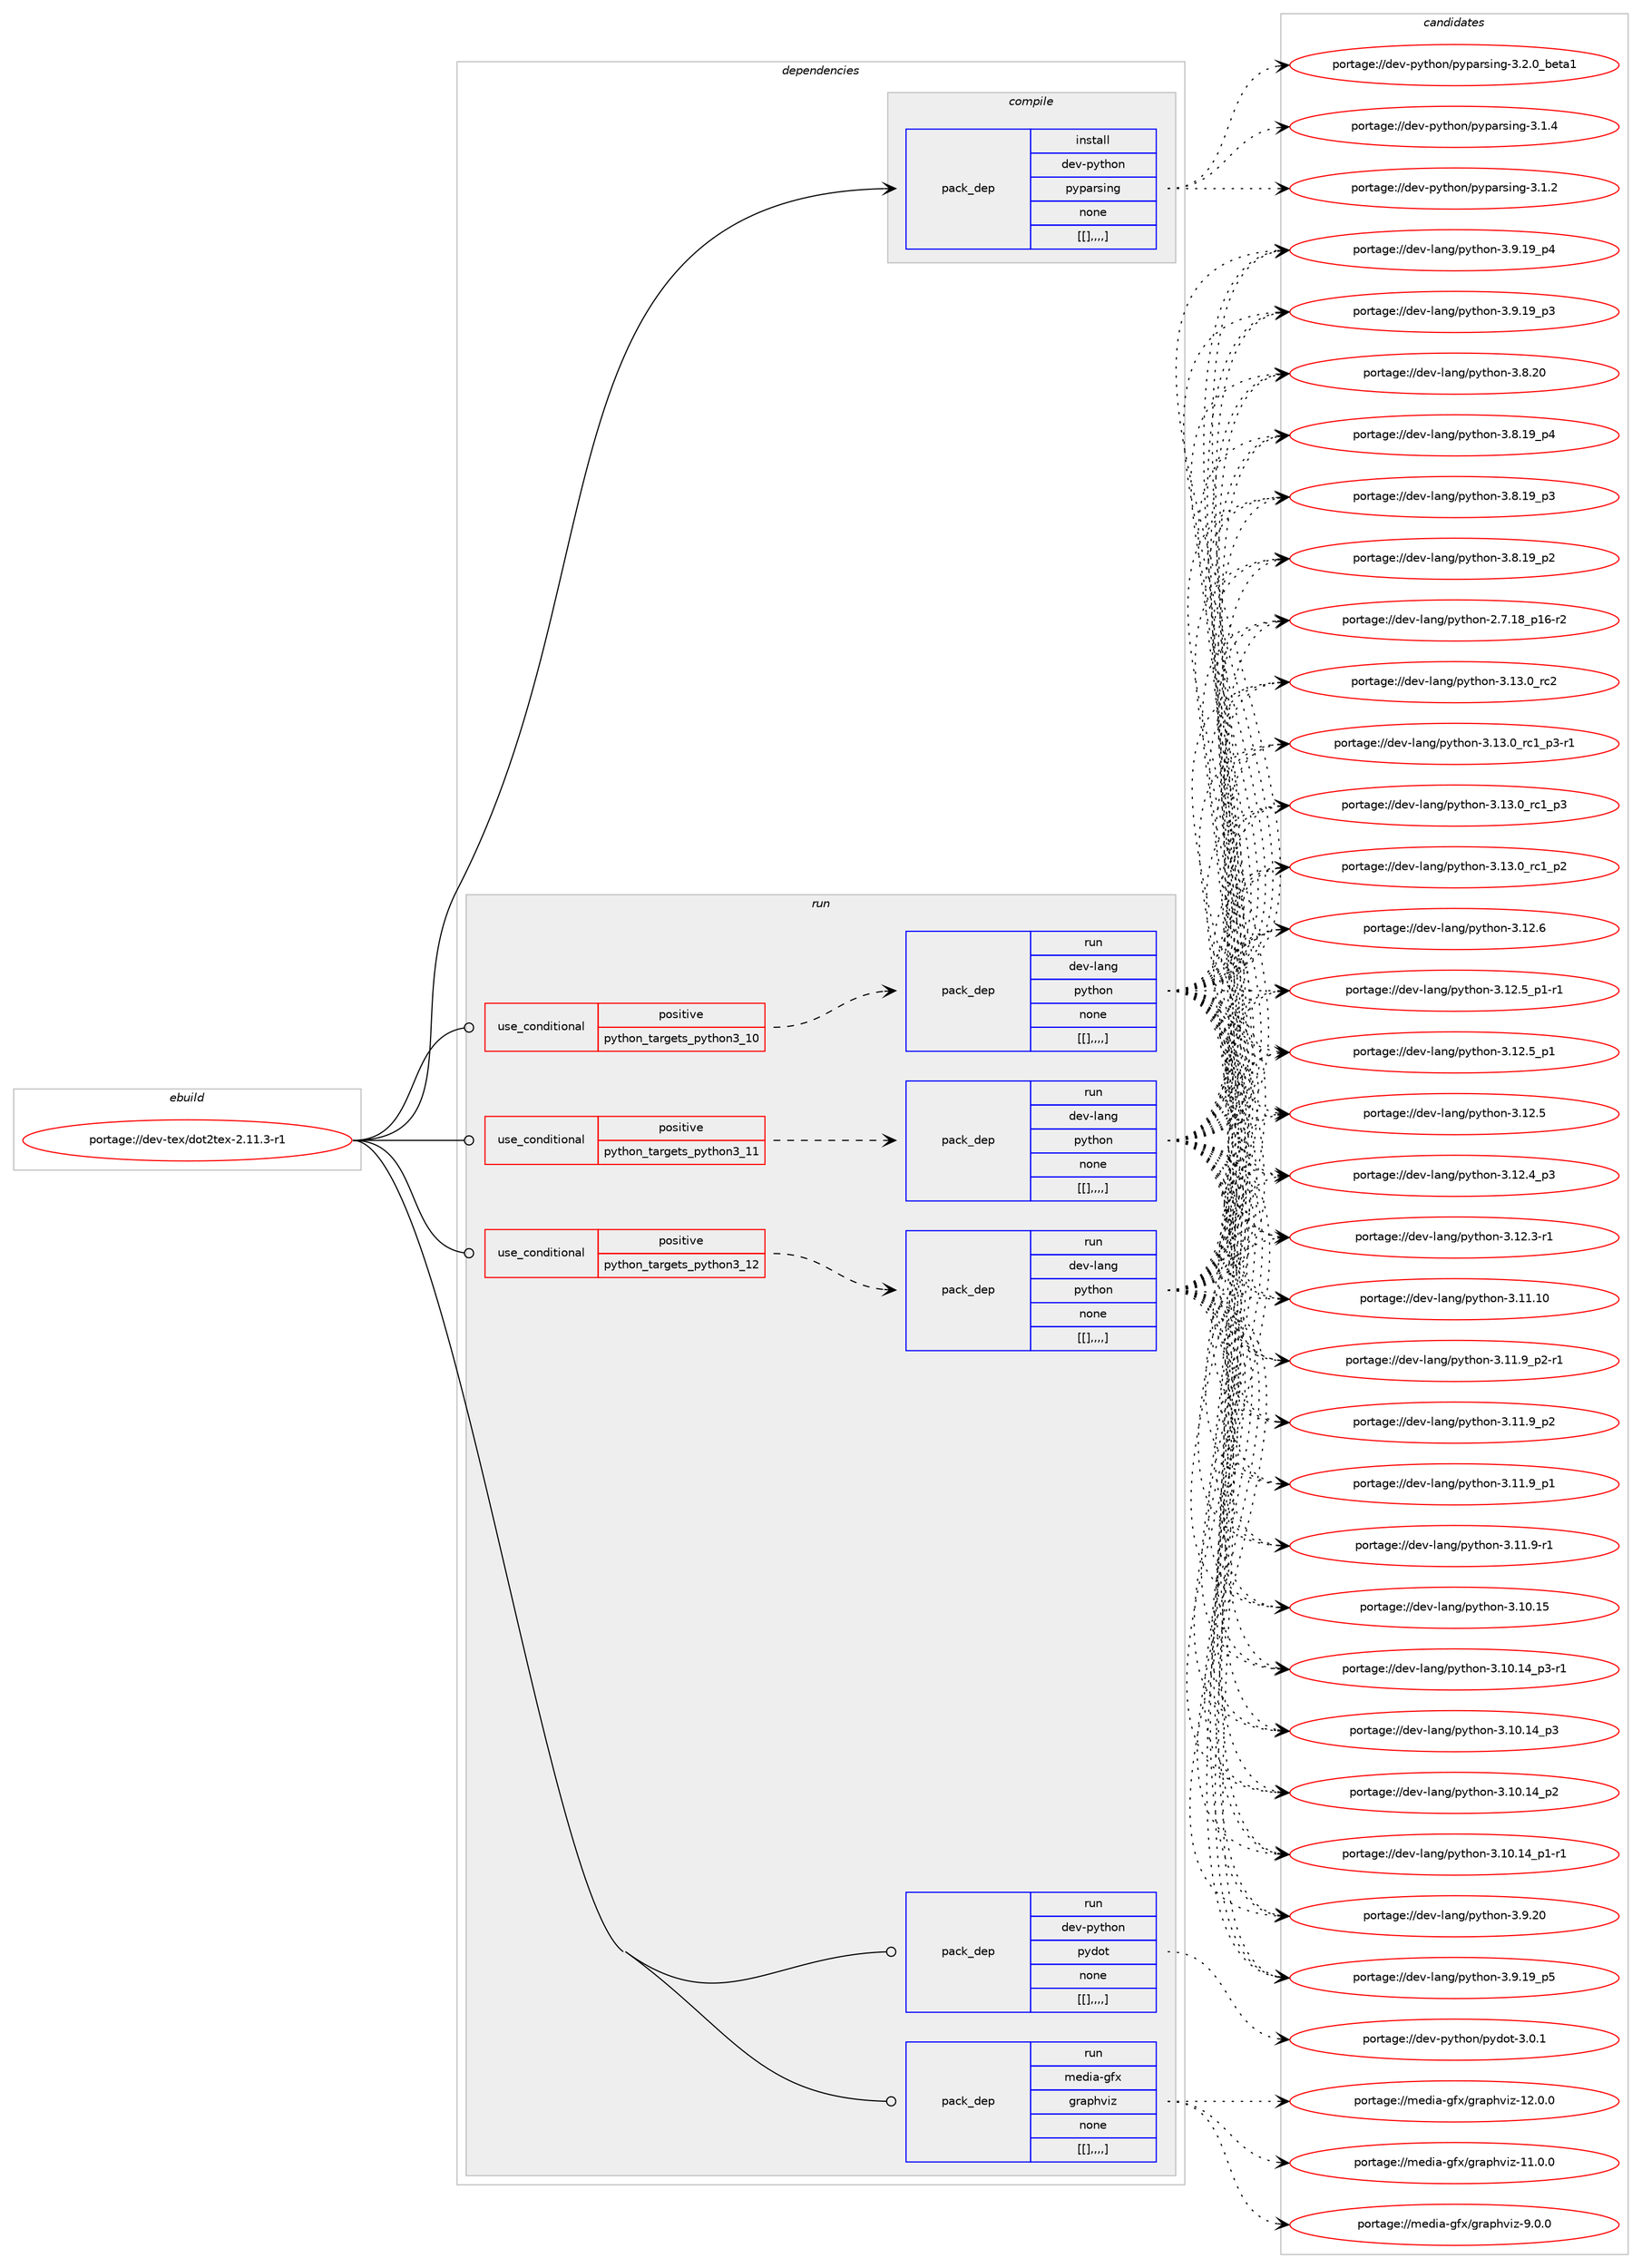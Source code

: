 digraph prolog {

# *************
# Graph options
# *************

newrank=true;
concentrate=true;
compound=true;
graph [rankdir=LR,fontname=Helvetica,fontsize=10,ranksep=1.5];#, ranksep=2.5, nodesep=0.2];
edge  [arrowhead=vee];
node  [fontname=Helvetica,fontsize=10];

# **********
# The ebuild
# **********

subgraph cluster_leftcol {
color=gray;
label=<<i>ebuild</i>>;
id [label="portage://dev-tex/dot2tex-2.11.3-r1", color=red, width=4, href="../dev-tex/dot2tex-2.11.3-r1.svg"];
}

# ****************
# The dependencies
# ****************

subgraph cluster_midcol {
color=gray;
label=<<i>dependencies</i>>;
subgraph cluster_compile {
fillcolor="#eeeeee";
style=filled;
label=<<i>compile</i>>;
subgraph pack150966 {
dependency213168 [label=<<TABLE BORDER="0" CELLBORDER="1" CELLSPACING="0" CELLPADDING="4" WIDTH="220"><TR><TD ROWSPAN="6" CELLPADDING="30">pack_dep</TD></TR><TR><TD WIDTH="110">install</TD></TR><TR><TD>dev-python</TD></TR><TR><TD>pyparsing</TD></TR><TR><TD>none</TD></TR><TR><TD>[[],,,,]</TD></TR></TABLE>>, shape=none, color=blue];
}
id:e -> dependency213168:w [weight=20,style="solid",arrowhead="vee"];
}
subgraph cluster_compileandrun {
fillcolor="#eeeeee";
style=filled;
label=<<i>compile and run</i>>;
}
subgraph cluster_run {
fillcolor="#eeeeee";
style=filled;
label=<<i>run</i>>;
subgraph cond60816 {
dependency213169 [label=<<TABLE BORDER="0" CELLBORDER="1" CELLSPACING="0" CELLPADDING="4"><TR><TD ROWSPAN="3" CELLPADDING="10">use_conditional</TD></TR><TR><TD>positive</TD></TR><TR><TD>python_targets_python3_10</TD></TR></TABLE>>, shape=none, color=red];
subgraph pack150967 {
dependency213170 [label=<<TABLE BORDER="0" CELLBORDER="1" CELLSPACING="0" CELLPADDING="4" WIDTH="220"><TR><TD ROWSPAN="6" CELLPADDING="30">pack_dep</TD></TR><TR><TD WIDTH="110">run</TD></TR><TR><TD>dev-lang</TD></TR><TR><TD>python</TD></TR><TR><TD>none</TD></TR><TR><TD>[[],,,,]</TD></TR></TABLE>>, shape=none, color=blue];
}
dependency213169:e -> dependency213170:w [weight=20,style="dashed",arrowhead="vee"];
}
id:e -> dependency213169:w [weight=20,style="solid",arrowhead="odot"];
subgraph cond60817 {
dependency213171 [label=<<TABLE BORDER="0" CELLBORDER="1" CELLSPACING="0" CELLPADDING="4"><TR><TD ROWSPAN="3" CELLPADDING="10">use_conditional</TD></TR><TR><TD>positive</TD></TR><TR><TD>python_targets_python3_11</TD></TR></TABLE>>, shape=none, color=red];
subgraph pack150968 {
dependency213172 [label=<<TABLE BORDER="0" CELLBORDER="1" CELLSPACING="0" CELLPADDING="4" WIDTH="220"><TR><TD ROWSPAN="6" CELLPADDING="30">pack_dep</TD></TR><TR><TD WIDTH="110">run</TD></TR><TR><TD>dev-lang</TD></TR><TR><TD>python</TD></TR><TR><TD>none</TD></TR><TR><TD>[[],,,,]</TD></TR></TABLE>>, shape=none, color=blue];
}
dependency213171:e -> dependency213172:w [weight=20,style="dashed",arrowhead="vee"];
}
id:e -> dependency213171:w [weight=20,style="solid",arrowhead="odot"];
subgraph cond60818 {
dependency213173 [label=<<TABLE BORDER="0" CELLBORDER="1" CELLSPACING="0" CELLPADDING="4"><TR><TD ROWSPAN="3" CELLPADDING="10">use_conditional</TD></TR><TR><TD>positive</TD></TR><TR><TD>python_targets_python3_12</TD></TR></TABLE>>, shape=none, color=red];
subgraph pack150969 {
dependency213174 [label=<<TABLE BORDER="0" CELLBORDER="1" CELLSPACING="0" CELLPADDING="4" WIDTH="220"><TR><TD ROWSPAN="6" CELLPADDING="30">pack_dep</TD></TR><TR><TD WIDTH="110">run</TD></TR><TR><TD>dev-lang</TD></TR><TR><TD>python</TD></TR><TR><TD>none</TD></TR><TR><TD>[[],,,,]</TD></TR></TABLE>>, shape=none, color=blue];
}
dependency213173:e -> dependency213174:w [weight=20,style="dashed",arrowhead="vee"];
}
id:e -> dependency213173:w [weight=20,style="solid",arrowhead="odot"];
subgraph pack150970 {
dependency213175 [label=<<TABLE BORDER="0" CELLBORDER="1" CELLSPACING="0" CELLPADDING="4" WIDTH="220"><TR><TD ROWSPAN="6" CELLPADDING="30">pack_dep</TD></TR><TR><TD WIDTH="110">run</TD></TR><TR><TD>dev-python</TD></TR><TR><TD>pydot</TD></TR><TR><TD>none</TD></TR><TR><TD>[[],,,,]</TD></TR></TABLE>>, shape=none, color=blue];
}
id:e -> dependency213175:w [weight=20,style="solid",arrowhead="odot"];
subgraph pack150971 {
dependency213176 [label=<<TABLE BORDER="0" CELLBORDER="1" CELLSPACING="0" CELLPADDING="4" WIDTH="220"><TR><TD ROWSPAN="6" CELLPADDING="30">pack_dep</TD></TR><TR><TD WIDTH="110">run</TD></TR><TR><TD>media-gfx</TD></TR><TR><TD>graphviz</TD></TR><TR><TD>none</TD></TR><TR><TD>[[],,,,]</TD></TR></TABLE>>, shape=none, color=blue];
}
id:e -> dependency213176:w [weight=20,style="solid",arrowhead="odot"];
}
}

# **************
# The candidates
# **************

subgraph cluster_choices {
rank=same;
color=gray;
label=<<i>candidates</i>>;

subgraph choice150966 {
color=black;
nodesep=1;
choice10010111845112121116104111110471121211129711411510511010345514650464895981011169749 [label="portage://dev-python/pyparsing-3.2.0_beta1", color=red, width=4,href="../dev-python/pyparsing-3.2.0_beta1.svg"];
choice100101118451121211161041111104711212111297114115105110103455146494652 [label="portage://dev-python/pyparsing-3.1.4", color=red, width=4,href="../dev-python/pyparsing-3.1.4.svg"];
choice100101118451121211161041111104711212111297114115105110103455146494650 [label="portage://dev-python/pyparsing-3.1.2", color=red, width=4,href="../dev-python/pyparsing-3.1.2.svg"];
dependency213168:e -> choice10010111845112121116104111110471121211129711411510511010345514650464895981011169749:w [style=dotted,weight="100"];
dependency213168:e -> choice100101118451121211161041111104711212111297114115105110103455146494652:w [style=dotted,weight="100"];
dependency213168:e -> choice100101118451121211161041111104711212111297114115105110103455146494650:w [style=dotted,weight="100"];
}
subgraph choice150967 {
color=black;
nodesep=1;
choice10010111845108971101034711212111610411111045514649514648951149950 [label="portage://dev-lang/python-3.13.0_rc2", color=red, width=4,href="../dev-lang/python-3.13.0_rc2.svg"];
choice1001011184510897110103471121211161041111104551464951464895114994995112514511449 [label="portage://dev-lang/python-3.13.0_rc1_p3-r1", color=red, width=4,href="../dev-lang/python-3.13.0_rc1_p3-r1.svg"];
choice100101118451089711010347112121116104111110455146495146489511499499511251 [label="portage://dev-lang/python-3.13.0_rc1_p3", color=red, width=4,href="../dev-lang/python-3.13.0_rc1_p3.svg"];
choice100101118451089711010347112121116104111110455146495146489511499499511250 [label="portage://dev-lang/python-3.13.0_rc1_p2", color=red, width=4,href="../dev-lang/python-3.13.0_rc1_p2.svg"];
choice10010111845108971101034711212111610411111045514649504654 [label="portage://dev-lang/python-3.12.6", color=red, width=4,href="../dev-lang/python-3.12.6.svg"];
choice1001011184510897110103471121211161041111104551464950465395112494511449 [label="portage://dev-lang/python-3.12.5_p1-r1", color=red, width=4,href="../dev-lang/python-3.12.5_p1-r1.svg"];
choice100101118451089711010347112121116104111110455146495046539511249 [label="portage://dev-lang/python-3.12.5_p1", color=red, width=4,href="../dev-lang/python-3.12.5_p1.svg"];
choice10010111845108971101034711212111610411111045514649504653 [label="portage://dev-lang/python-3.12.5", color=red, width=4,href="../dev-lang/python-3.12.5.svg"];
choice100101118451089711010347112121116104111110455146495046529511251 [label="portage://dev-lang/python-3.12.4_p3", color=red, width=4,href="../dev-lang/python-3.12.4_p3.svg"];
choice100101118451089711010347112121116104111110455146495046514511449 [label="portage://dev-lang/python-3.12.3-r1", color=red, width=4,href="../dev-lang/python-3.12.3-r1.svg"];
choice1001011184510897110103471121211161041111104551464949464948 [label="portage://dev-lang/python-3.11.10", color=red, width=4,href="../dev-lang/python-3.11.10.svg"];
choice1001011184510897110103471121211161041111104551464949465795112504511449 [label="portage://dev-lang/python-3.11.9_p2-r1", color=red, width=4,href="../dev-lang/python-3.11.9_p2-r1.svg"];
choice100101118451089711010347112121116104111110455146494946579511250 [label="portage://dev-lang/python-3.11.9_p2", color=red, width=4,href="../dev-lang/python-3.11.9_p2.svg"];
choice100101118451089711010347112121116104111110455146494946579511249 [label="portage://dev-lang/python-3.11.9_p1", color=red, width=4,href="../dev-lang/python-3.11.9_p1.svg"];
choice100101118451089711010347112121116104111110455146494946574511449 [label="portage://dev-lang/python-3.11.9-r1", color=red, width=4,href="../dev-lang/python-3.11.9-r1.svg"];
choice1001011184510897110103471121211161041111104551464948464953 [label="portage://dev-lang/python-3.10.15", color=red, width=4,href="../dev-lang/python-3.10.15.svg"];
choice100101118451089711010347112121116104111110455146494846495295112514511449 [label="portage://dev-lang/python-3.10.14_p3-r1", color=red, width=4,href="../dev-lang/python-3.10.14_p3-r1.svg"];
choice10010111845108971101034711212111610411111045514649484649529511251 [label="portage://dev-lang/python-3.10.14_p3", color=red, width=4,href="../dev-lang/python-3.10.14_p3.svg"];
choice10010111845108971101034711212111610411111045514649484649529511250 [label="portage://dev-lang/python-3.10.14_p2", color=red, width=4,href="../dev-lang/python-3.10.14_p2.svg"];
choice100101118451089711010347112121116104111110455146494846495295112494511449 [label="portage://dev-lang/python-3.10.14_p1-r1", color=red, width=4,href="../dev-lang/python-3.10.14_p1-r1.svg"];
choice10010111845108971101034711212111610411111045514657465048 [label="portage://dev-lang/python-3.9.20", color=red, width=4,href="../dev-lang/python-3.9.20.svg"];
choice100101118451089711010347112121116104111110455146574649579511253 [label="portage://dev-lang/python-3.9.19_p5", color=red, width=4,href="../dev-lang/python-3.9.19_p5.svg"];
choice100101118451089711010347112121116104111110455146574649579511252 [label="portage://dev-lang/python-3.9.19_p4", color=red, width=4,href="../dev-lang/python-3.9.19_p4.svg"];
choice100101118451089711010347112121116104111110455146574649579511251 [label="portage://dev-lang/python-3.9.19_p3", color=red, width=4,href="../dev-lang/python-3.9.19_p3.svg"];
choice10010111845108971101034711212111610411111045514656465048 [label="portage://dev-lang/python-3.8.20", color=red, width=4,href="../dev-lang/python-3.8.20.svg"];
choice100101118451089711010347112121116104111110455146564649579511252 [label="portage://dev-lang/python-3.8.19_p4", color=red, width=4,href="../dev-lang/python-3.8.19_p4.svg"];
choice100101118451089711010347112121116104111110455146564649579511251 [label="portage://dev-lang/python-3.8.19_p3", color=red, width=4,href="../dev-lang/python-3.8.19_p3.svg"];
choice100101118451089711010347112121116104111110455146564649579511250 [label="portage://dev-lang/python-3.8.19_p2", color=red, width=4,href="../dev-lang/python-3.8.19_p2.svg"];
choice100101118451089711010347112121116104111110455046554649569511249544511450 [label="portage://dev-lang/python-2.7.18_p16-r2", color=red, width=4,href="../dev-lang/python-2.7.18_p16-r2.svg"];
dependency213170:e -> choice10010111845108971101034711212111610411111045514649514648951149950:w [style=dotted,weight="100"];
dependency213170:e -> choice1001011184510897110103471121211161041111104551464951464895114994995112514511449:w [style=dotted,weight="100"];
dependency213170:e -> choice100101118451089711010347112121116104111110455146495146489511499499511251:w [style=dotted,weight="100"];
dependency213170:e -> choice100101118451089711010347112121116104111110455146495146489511499499511250:w [style=dotted,weight="100"];
dependency213170:e -> choice10010111845108971101034711212111610411111045514649504654:w [style=dotted,weight="100"];
dependency213170:e -> choice1001011184510897110103471121211161041111104551464950465395112494511449:w [style=dotted,weight="100"];
dependency213170:e -> choice100101118451089711010347112121116104111110455146495046539511249:w [style=dotted,weight="100"];
dependency213170:e -> choice10010111845108971101034711212111610411111045514649504653:w [style=dotted,weight="100"];
dependency213170:e -> choice100101118451089711010347112121116104111110455146495046529511251:w [style=dotted,weight="100"];
dependency213170:e -> choice100101118451089711010347112121116104111110455146495046514511449:w [style=dotted,weight="100"];
dependency213170:e -> choice1001011184510897110103471121211161041111104551464949464948:w [style=dotted,weight="100"];
dependency213170:e -> choice1001011184510897110103471121211161041111104551464949465795112504511449:w [style=dotted,weight="100"];
dependency213170:e -> choice100101118451089711010347112121116104111110455146494946579511250:w [style=dotted,weight="100"];
dependency213170:e -> choice100101118451089711010347112121116104111110455146494946579511249:w [style=dotted,weight="100"];
dependency213170:e -> choice100101118451089711010347112121116104111110455146494946574511449:w [style=dotted,weight="100"];
dependency213170:e -> choice1001011184510897110103471121211161041111104551464948464953:w [style=dotted,weight="100"];
dependency213170:e -> choice100101118451089711010347112121116104111110455146494846495295112514511449:w [style=dotted,weight="100"];
dependency213170:e -> choice10010111845108971101034711212111610411111045514649484649529511251:w [style=dotted,weight="100"];
dependency213170:e -> choice10010111845108971101034711212111610411111045514649484649529511250:w [style=dotted,weight="100"];
dependency213170:e -> choice100101118451089711010347112121116104111110455146494846495295112494511449:w [style=dotted,weight="100"];
dependency213170:e -> choice10010111845108971101034711212111610411111045514657465048:w [style=dotted,weight="100"];
dependency213170:e -> choice100101118451089711010347112121116104111110455146574649579511253:w [style=dotted,weight="100"];
dependency213170:e -> choice100101118451089711010347112121116104111110455146574649579511252:w [style=dotted,weight="100"];
dependency213170:e -> choice100101118451089711010347112121116104111110455146574649579511251:w [style=dotted,weight="100"];
dependency213170:e -> choice10010111845108971101034711212111610411111045514656465048:w [style=dotted,weight="100"];
dependency213170:e -> choice100101118451089711010347112121116104111110455146564649579511252:w [style=dotted,weight="100"];
dependency213170:e -> choice100101118451089711010347112121116104111110455146564649579511251:w [style=dotted,weight="100"];
dependency213170:e -> choice100101118451089711010347112121116104111110455146564649579511250:w [style=dotted,weight="100"];
dependency213170:e -> choice100101118451089711010347112121116104111110455046554649569511249544511450:w [style=dotted,weight="100"];
}
subgraph choice150968 {
color=black;
nodesep=1;
choice10010111845108971101034711212111610411111045514649514648951149950 [label="portage://dev-lang/python-3.13.0_rc2", color=red, width=4,href="../dev-lang/python-3.13.0_rc2.svg"];
choice1001011184510897110103471121211161041111104551464951464895114994995112514511449 [label="portage://dev-lang/python-3.13.0_rc1_p3-r1", color=red, width=4,href="../dev-lang/python-3.13.0_rc1_p3-r1.svg"];
choice100101118451089711010347112121116104111110455146495146489511499499511251 [label="portage://dev-lang/python-3.13.0_rc1_p3", color=red, width=4,href="../dev-lang/python-3.13.0_rc1_p3.svg"];
choice100101118451089711010347112121116104111110455146495146489511499499511250 [label="portage://dev-lang/python-3.13.0_rc1_p2", color=red, width=4,href="../dev-lang/python-3.13.0_rc1_p2.svg"];
choice10010111845108971101034711212111610411111045514649504654 [label="portage://dev-lang/python-3.12.6", color=red, width=4,href="../dev-lang/python-3.12.6.svg"];
choice1001011184510897110103471121211161041111104551464950465395112494511449 [label="portage://dev-lang/python-3.12.5_p1-r1", color=red, width=4,href="../dev-lang/python-3.12.5_p1-r1.svg"];
choice100101118451089711010347112121116104111110455146495046539511249 [label="portage://dev-lang/python-3.12.5_p1", color=red, width=4,href="../dev-lang/python-3.12.5_p1.svg"];
choice10010111845108971101034711212111610411111045514649504653 [label="portage://dev-lang/python-3.12.5", color=red, width=4,href="../dev-lang/python-3.12.5.svg"];
choice100101118451089711010347112121116104111110455146495046529511251 [label="portage://dev-lang/python-3.12.4_p3", color=red, width=4,href="../dev-lang/python-3.12.4_p3.svg"];
choice100101118451089711010347112121116104111110455146495046514511449 [label="portage://dev-lang/python-3.12.3-r1", color=red, width=4,href="../dev-lang/python-3.12.3-r1.svg"];
choice1001011184510897110103471121211161041111104551464949464948 [label="portage://dev-lang/python-3.11.10", color=red, width=4,href="../dev-lang/python-3.11.10.svg"];
choice1001011184510897110103471121211161041111104551464949465795112504511449 [label="portage://dev-lang/python-3.11.9_p2-r1", color=red, width=4,href="../dev-lang/python-3.11.9_p2-r1.svg"];
choice100101118451089711010347112121116104111110455146494946579511250 [label="portage://dev-lang/python-3.11.9_p2", color=red, width=4,href="../dev-lang/python-3.11.9_p2.svg"];
choice100101118451089711010347112121116104111110455146494946579511249 [label="portage://dev-lang/python-3.11.9_p1", color=red, width=4,href="../dev-lang/python-3.11.9_p1.svg"];
choice100101118451089711010347112121116104111110455146494946574511449 [label="portage://dev-lang/python-3.11.9-r1", color=red, width=4,href="../dev-lang/python-3.11.9-r1.svg"];
choice1001011184510897110103471121211161041111104551464948464953 [label="portage://dev-lang/python-3.10.15", color=red, width=4,href="../dev-lang/python-3.10.15.svg"];
choice100101118451089711010347112121116104111110455146494846495295112514511449 [label="portage://dev-lang/python-3.10.14_p3-r1", color=red, width=4,href="../dev-lang/python-3.10.14_p3-r1.svg"];
choice10010111845108971101034711212111610411111045514649484649529511251 [label="portage://dev-lang/python-3.10.14_p3", color=red, width=4,href="../dev-lang/python-3.10.14_p3.svg"];
choice10010111845108971101034711212111610411111045514649484649529511250 [label="portage://dev-lang/python-3.10.14_p2", color=red, width=4,href="../dev-lang/python-3.10.14_p2.svg"];
choice100101118451089711010347112121116104111110455146494846495295112494511449 [label="portage://dev-lang/python-3.10.14_p1-r1", color=red, width=4,href="../dev-lang/python-3.10.14_p1-r1.svg"];
choice10010111845108971101034711212111610411111045514657465048 [label="portage://dev-lang/python-3.9.20", color=red, width=4,href="../dev-lang/python-3.9.20.svg"];
choice100101118451089711010347112121116104111110455146574649579511253 [label="portage://dev-lang/python-3.9.19_p5", color=red, width=4,href="../dev-lang/python-3.9.19_p5.svg"];
choice100101118451089711010347112121116104111110455146574649579511252 [label="portage://dev-lang/python-3.9.19_p4", color=red, width=4,href="../dev-lang/python-3.9.19_p4.svg"];
choice100101118451089711010347112121116104111110455146574649579511251 [label="portage://dev-lang/python-3.9.19_p3", color=red, width=4,href="../dev-lang/python-3.9.19_p3.svg"];
choice10010111845108971101034711212111610411111045514656465048 [label="portage://dev-lang/python-3.8.20", color=red, width=4,href="../dev-lang/python-3.8.20.svg"];
choice100101118451089711010347112121116104111110455146564649579511252 [label="portage://dev-lang/python-3.8.19_p4", color=red, width=4,href="../dev-lang/python-3.8.19_p4.svg"];
choice100101118451089711010347112121116104111110455146564649579511251 [label="portage://dev-lang/python-3.8.19_p3", color=red, width=4,href="../dev-lang/python-3.8.19_p3.svg"];
choice100101118451089711010347112121116104111110455146564649579511250 [label="portage://dev-lang/python-3.8.19_p2", color=red, width=4,href="../dev-lang/python-3.8.19_p2.svg"];
choice100101118451089711010347112121116104111110455046554649569511249544511450 [label="portage://dev-lang/python-2.7.18_p16-r2", color=red, width=4,href="../dev-lang/python-2.7.18_p16-r2.svg"];
dependency213172:e -> choice10010111845108971101034711212111610411111045514649514648951149950:w [style=dotted,weight="100"];
dependency213172:e -> choice1001011184510897110103471121211161041111104551464951464895114994995112514511449:w [style=dotted,weight="100"];
dependency213172:e -> choice100101118451089711010347112121116104111110455146495146489511499499511251:w [style=dotted,weight="100"];
dependency213172:e -> choice100101118451089711010347112121116104111110455146495146489511499499511250:w [style=dotted,weight="100"];
dependency213172:e -> choice10010111845108971101034711212111610411111045514649504654:w [style=dotted,weight="100"];
dependency213172:e -> choice1001011184510897110103471121211161041111104551464950465395112494511449:w [style=dotted,weight="100"];
dependency213172:e -> choice100101118451089711010347112121116104111110455146495046539511249:w [style=dotted,weight="100"];
dependency213172:e -> choice10010111845108971101034711212111610411111045514649504653:w [style=dotted,weight="100"];
dependency213172:e -> choice100101118451089711010347112121116104111110455146495046529511251:w [style=dotted,weight="100"];
dependency213172:e -> choice100101118451089711010347112121116104111110455146495046514511449:w [style=dotted,weight="100"];
dependency213172:e -> choice1001011184510897110103471121211161041111104551464949464948:w [style=dotted,weight="100"];
dependency213172:e -> choice1001011184510897110103471121211161041111104551464949465795112504511449:w [style=dotted,weight="100"];
dependency213172:e -> choice100101118451089711010347112121116104111110455146494946579511250:w [style=dotted,weight="100"];
dependency213172:e -> choice100101118451089711010347112121116104111110455146494946579511249:w [style=dotted,weight="100"];
dependency213172:e -> choice100101118451089711010347112121116104111110455146494946574511449:w [style=dotted,weight="100"];
dependency213172:e -> choice1001011184510897110103471121211161041111104551464948464953:w [style=dotted,weight="100"];
dependency213172:e -> choice100101118451089711010347112121116104111110455146494846495295112514511449:w [style=dotted,weight="100"];
dependency213172:e -> choice10010111845108971101034711212111610411111045514649484649529511251:w [style=dotted,weight="100"];
dependency213172:e -> choice10010111845108971101034711212111610411111045514649484649529511250:w [style=dotted,weight="100"];
dependency213172:e -> choice100101118451089711010347112121116104111110455146494846495295112494511449:w [style=dotted,weight="100"];
dependency213172:e -> choice10010111845108971101034711212111610411111045514657465048:w [style=dotted,weight="100"];
dependency213172:e -> choice100101118451089711010347112121116104111110455146574649579511253:w [style=dotted,weight="100"];
dependency213172:e -> choice100101118451089711010347112121116104111110455146574649579511252:w [style=dotted,weight="100"];
dependency213172:e -> choice100101118451089711010347112121116104111110455146574649579511251:w [style=dotted,weight="100"];
dependency213172:e -> choice10010111845108971101034711212111610411111045514656465048:w [style=dotted,weight="100"];
dependency213172:e -> choice100101118451089711010347112121116104111110455146564649579511252:w [style=dotted,weight="100"];
dependency213172:e -> choice100101118451089711010347112121116104111110455146564649579511251:w [style=dotted,weight="100"];
dependency213172:e -> choice100101118451089711010347112121116104111110455146564649579511250:w [style=dotted,weight="100"];
dependency213172:e -> choice100101118451089711010347112121116104111110455046554649569511249544511450:w [style=dotted,weight="100"];
}
subgraph choice150969 {
color=black;
nodesep=1;
choice10010111845108971101034711212111610411111045514649514648951149950 [label="portage://dev-lang/python-3.13.0_rc2", color=red, width=4,href="../dev-lang/python-3.13.0_rc2.svg"];
choice1001011184510897110103471121211161041111104551464951464895114994995112514511449 [label="portage://dev-lang/python-3.13.0_rc1_p3-r1", color=red, width=4,href="../dev-lang/python-3.13.0_rc1_p3-r1.svg"];
choice100101118451089711010347112121116104111110455146495146489511499499511251 [label="portage://dev-lang/python-3.13.0_rc1_p3", color=red, width=4,href="../dev-lang/python-3.13.0_rc1_p3.svg"];
choice100101118451089711010347112121116104111110455146495146489511499499511250 [label="portage://dev-lang/python-3.13.0_rc1_p2", color=red, width=4,href="../dev-lang/python-3.13.0_rc1_p2.svg"];
choice10010111845108971101034711212111610411111045514649504654 [label="portage://dev-lang/python-3.12.6", color=red, width=4,href="../dev-lang/python-3.12.6.svg"];
choice1001011184510897110103471121211161041111104551464950465395112494511449 [label="portage://dev-lang/python-3.12.5_p1-r1", color=red, width=4,href="../dev-lang/python-3.12.5_p1-r1.svg"];
choice100101118451089711010347112121116104111110455146495046539511249 [label="portage://dev-lang/python-3.12.5_p1", color=red, width=4,href="../dev-lang/python-3.12.5_p1.svg"];
choice10010111845108971101034711212111610411111045514649504653 [label="portage://dev-lang/python-3.12.5", color=red, width=4,href="../dev-lang/python-3.12.5.svg"];
choice100101118451089711010347112121116104111110455146495046529511251 [label="portage://dev-lang/python-3.12.4_p3", color=red, width=4,href="../dev-lang/python-3.12.4_p3.svg"];
choice100101118451089711010347112121116104111110455146495046514511449 [label="portage://dev-lang/python-3.12.3-r1", color=red, width=4,href="../dev-lang/python-3.12.3-r1.svg"];
choice1001011184510897110103471121211161041111104551464949464948 [label="portage://dev-lang/python-3.11.10", color=red, width=4,href="../dev-lang/python-3.11.10.svg"];
choice1001011184510897110103471121211161041111104551464949465795112504511449 [label="portage://dev-lang/python-3.11.9_p2-r1", color=red, width=4,href="../dev-lang/python-3.11.9_p2-r1.svg"];
choice100101118451089711010347112121116104111110455146494946579511250 [label="portage://dev-lang/python-3.11.9_p2", color=red, width=4,href="../dev-lang/python-3.11.9_p2.svg"];
choice100101118451089711010347112121116104111110455146494946579511249 [label="portage://dev-lang/python-3.11.9_p1", color=red, width=4,href="../dev-lang/python-3.11.9_p1.svg"];
choice100101118451089711010347112121116104111110455146494946574511449 [label="portage://dev-lang/python-3.11.9-r1", color=red, width=4,href="../dev-lang/python-3.11.9-r1.svg"];
choice1001011184510897110103471121211161041111104551464948464953 [label="portage://dev-lang/python-3.10.15", color=red, width=4,href="../dev-lang/python-3.10.15.svg"];
choice100101118451089711010347112121116104111110455146494846495295112514511449 [label="portage://dev-lang/python-3.10.14_p3-r1", color=red, width=4,href="../dev-lang/python-3.10.14_p3-r1.svg"];
choice10010111845108971101034711212111610411111045514649484649529511251 [label="portage://dev-lang/python-3.10.14_p3", color=red, width=4,href="../dev-lang/python-3.10.14_p3.svg"];
choice10010111845108971101034711212111610411111045514649484649529511250 [label="portage://dev-lang/python-3.10.14_p2", color=red, width=4,href="../dev-lang/python-3.10.14_p2.svg"];
choice100101118451089711010347112121116104111110455146494846495295112494511449 [label="portage://dev-lang/python-3.10.14_p1-r1", color=red, width=4,href="../dev-lang/python-3.10.14_p1-r1.svg"];
choice10010111845108971101034711212111610411111045514657465048 [label="portage://dev-lang/python-3.9.20", color=red, width=4,href="../dev-lang/python-3.9.20.svg"];
choice100101118451089711010347112121116104111110455146574649579511253 [label="portage://dev-lang/python-3.9.19_p5", color=red, width=4,href="../dev-lang/python-3.9.19_p5.svg"];
choice100101118451089711010347112121116104111110455146574649579511252 [label="portage://dev-lang/python-3.9.19_p4", color=red, width=4,href="../dev-lang/python-3.9.19_p4.svg"];
choice100101118451089711010347112121116104111110455146574649579511251 [label="portage://dev-lang/python-3.9.19_p3", color=red, width=4,href="../dev-lang/python-3.9.19_p3.svg"];
choice10010111845108971101034711212111610411111045514656465048 [label="portage://dev-lang/python-3.8.20", color=red, width=4,href="../dev-lang/python-3.8.20.svg"];
choice100101118451089711010347112121116104111110455146564649579511252 [label="portage://dev-lang/python-3.8.19_p4", color=red, width=4,href="../dev-lang/python-3.8.19_p4.svg"];
choice100101118451089711010347112121116104111110455146564649579511251 [label="portage://dev-lang/python-3.8.19_p3", color=red, width=4,href="../dev-lang/python-3.8.19_p3.svg"];
choice100101118451089711010347112121116104111110455146564649579511250 [label="portage://dev-lang/python-3.8.19_p2", color=red, width=4,href="../dev-lang/python-3.8.19_p2.svg"];
choice100101118451089711010347112121116104111110455046554649569511249544511450 [label="portage://dev-lang/python-2.7.18_p16-r2", color=red, width=4,href="../dev-lang/python-2.7.18_p16-r2.svg"];
dependency213174:e -> choice10010111845108971101034711212111610411111045514649514648951149950:w [style=dotted,weight="100"];
dependency213174:e -> choice1001011184510897110103471121211161041111104551464951464895114994995112514511449:w [style=dotted,weight="100"];
dependency213174:e -> choice100101118451089711010347112121116104111110455146495146489511499499511251:w [style=dotted,weight="100"];
dependency213174:e -> choice100101118451089711010347112121116104111110455146495146489511499499511250:w [style=dotted,weight="100"];
dependency213174:e -> choice10010111845108971101034711212111610411111045514649504654:w [style=dotted,weight="100"];
dependency213174:e -> choice1001011184510897110103471121211161041111104551464950465395112494511449:w [style=dotted,weight="100"];
dependency213174:e -> choice100101118451089711010347112121116104111110455146495046539511249:w [style=dotted,weight="100"];
dependency213174:e -> choice10010111845108971101034711212111610411111045514649504653:w [style=dotted,weight="100"];
dependency213174:e -> choice100101118451089711010347112121116104111110455146495046529511251:w [style=dotted,weight="100"];
dependency213174:e -> choice100101118451089711010347112121116104111110455146495046514511449:w [style=dotted,weight="100"];
dependency213174:e -> choice1001011184510897110103471121211161041111104551464949464948:w [style=dotted,weight="100"];
dependency213174:e -> choice1001011184510897110103471121211161041111104551464949465795112504511449:w [style=dotted,weight="100"];
dependency213174:e -> choice100101118451089711010347112121116104111110455146494946579511250:w [style=dotted,weight="100"];
dependency213174:e -> choice100101118451089711010347112121116104111110455146494946579511249:w [style=dotted,weight="100"];
dependency213174:e -> choice100101118451089711010347112121116104111110455146494946574511449:w [style=dotted,weight="100"];
dependency213174:e -> choice1001011184510897110103471121211161041111104551464948464953:w [style=dotted,weight="100"];
dependency213174:e -> choice100101118451089711010347112121116104111110455146494846495295112514511449:w [style=dotted,weight="100"];
dependency213174:e -> choice10010111845108971101034711212111610411111045514649484649529511251:w [style=dotted,weight="100"];
dependency213174:e -> choice10010111845108971101034711212111610411111045514649484649529511250:w [style=dotted,weight="100"];
dependency213174:e -> choice100101118451089711010347112121116104111110455146494846495295112494511449:w [style=dotted,weight="100"];
dependency213174:e -> choice10010111845108971101034711212111610411111045514657465048:w [style=dotted,weight="100"];
dependency213174:e -> choice100101118451089711010347112121116104111110455146574649579511253:w [style=dotted,weight="100"];
dependency213174:e -> choice100101118451089711010347112121116104111110455146574649579511252:w [style=dotted,weight="100"];
dependency213174:e -> choice100101118451089711010347112121116104111110455146574649579511251:w [style=dotted,weight="100"];
dependency213174:e -> choice10010111845108971101034711212111610411111045514656465048:w [style=dotted,weight="100"];
dependency213174:e -> choice100101118451089711010347112121116104111110455146564649579511252:w [style=dotted,weight="100"];
dependency213174:e -> choice100101118451089711010347112121116104111110455146564649579511251:w [style=dotted,weight="100"];
dependency213174:e -> choice100101118451089711010347112121116104111110455146564649579511250:w [style=dotted,weight="100"];
dependency213174:e -> choice100101118451089711010347112121116104111110455046554649569511249544511450:w [style=dotted,weight="100"];
}
subgraph choice150970 {
color=black;
nodesep=1;
choice1001011184511212111610411111047112121100111116455146484649 [label="portage://dev-python/pydot-3.0.1", color=red, width=4,href="../dev-python/pydot-3.0.1.svg"];
dependency213175:e -> choice1001011184511212111610411111047112121100111116455146484649:w [style=dotted,weight="100"];
}
subgraph choice150971 {
color=black;
nodesep=1;
choice1091011001059745103102120471031149711210411810512245495046484648 [label="portage://media-gfx/graphviz-12.0.0", color=red, width=4,href="../media-gfx/graphviz-12.0.0.svg"];
choice1091011001059745103102120471031149711210411810512245494946484648 [label="portage://media-gfx/graphviz-11.0.0", color=red, width=4,href="../media-gfx/graphviz-11.0.0.svg"];
choice10910110010597451031021204710311497112104118105122455746484648 [label="portage://media-gfx/graphviz-9.0.0", color=red, width=4,href="../media-gfx/graphviz-9.0.0.svg"];
dependency213176:e -> choice1091011001059745103102120471031149711210411810512245495046484648:w [style=dotted,weight="100"];
dependency213176:e -> choice1091011001059745103102120471031149711210411810512245494946484648:w [style=dotted,weight="100"];
dependency213176:e -> choice10910110010597451031021204710311497112104118105122455746484648:w [style=dotted,weight="100"];
}
}

}
